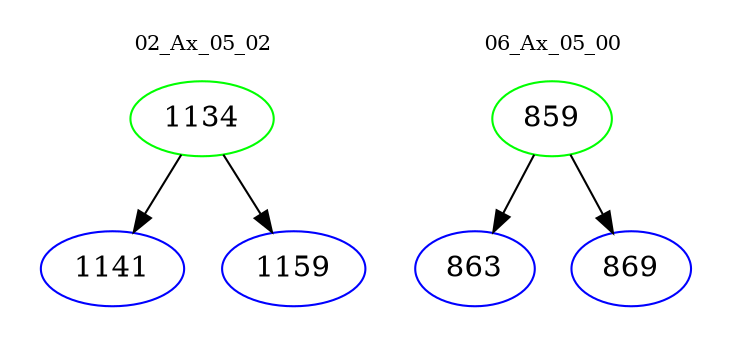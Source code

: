 digraph{
subgraph cluster_0 {
color = white
label = "02_Ax_05_02";
fontsize=10;
T0_1134 [label="1134", color="green"]
T0_1134 -> T0_1141 [color="black"]
T0_1141 [label="1141", color="blue"]
T0_1134 -> T0_1159 [color="black"]
T0_1159 [label="1159", color="blue"]
}
subgraph cluster_1 {
color = white
label = "06_Ax_05_00";
fontsize=10;
T1_859 [label="859", color="green"]
T1_859 -> T1_863 [color="black"]
T1_863 [label="863", color="blue"]
T1_859 -> T1_869 [color="black"]
T1_869 [label="869", color="blue"]
}
}
